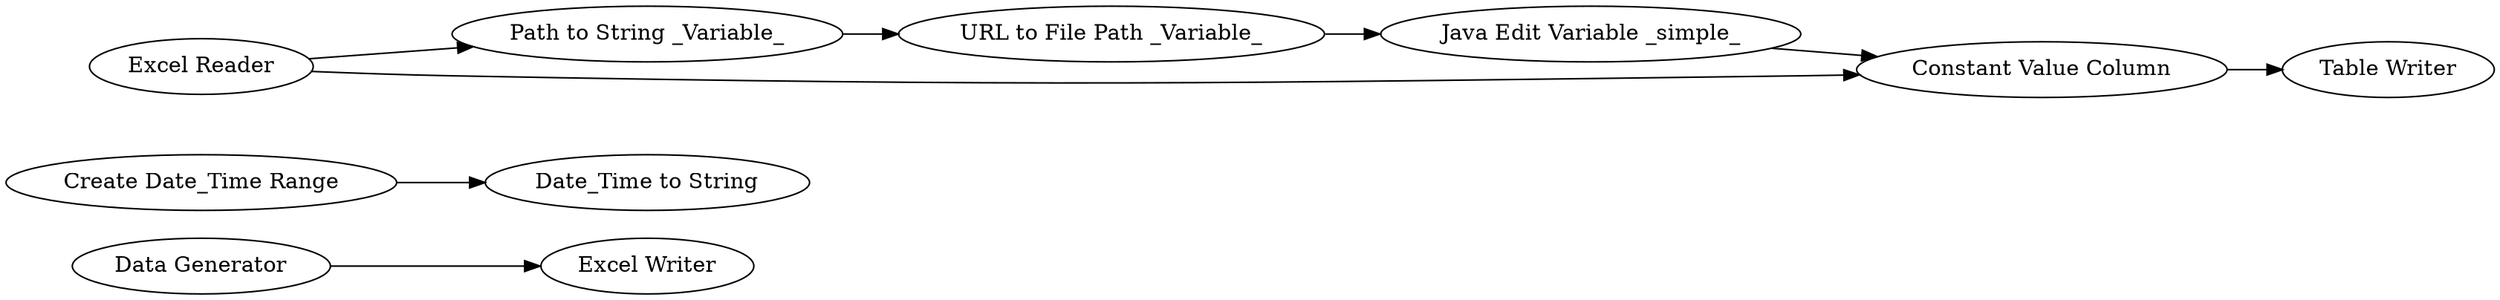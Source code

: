 digraph {
	2 [label="Data Generator"]
	6 [label="Create Date_Time Range"]
	25 [label="Date_Time to String"]
	27 [label="Excel Writer"]
	28 [label="Excel Reader"]
	29 [label="Path to String _Variable_"]
	30 [label="URL to File Path _Variable_"]
	31 [label="Java Edit Variable _simple_"]
	32 [label="Table Writer"]
	33 [label="Constant Value Column"]
	2 -> 27
	6 -> 25
	28 -> 29
	28 -> 33
	29 -> 30
	30 -> 31
	31 -> 33
	33 -> 32
	rankdir=LR
}

